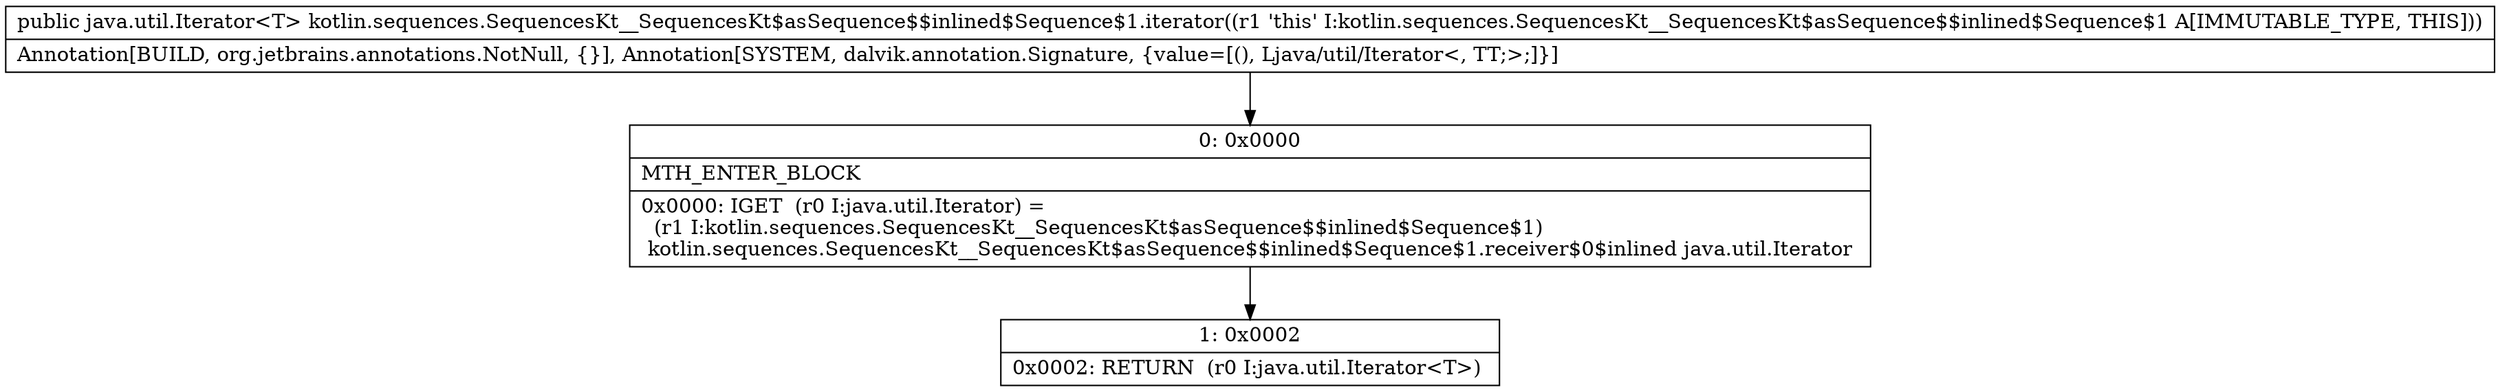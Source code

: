digraph "CFG forkotlin.sequences.SequencesKt__SequencesKt$asSequence$$inlined$Sequence$1.iterator()Ljava\/util\/Iterator;" {
Node_0 [shape=record,label="{0\:\ 0x0000|MTH_ENTER_BLOCK\l|0x0000: IGET  (r0 I:java.util.Iterator) = \l  (r1 I:kotlin.sequences.SequencesKt__SequencesKt$asSequence$$inlined$Sequence$1)\l kotlin.sequences.SequencesKt__SequencesKt$asSequence$$inlined$Sequence$1.receiver$0$inlined java.util.Iterator \l}"];
Node_1 [shape=record,label="{1\:\ 0x0002|0x0002: RETURN  (r0 I:java.util.Iterator\<T\>) \l}"];
MethodNode[shape=record,label="{public java.util.Iterator\<T\> kotlin.sequences.SequencesKt__SequencesKt$asSequence$$inlined$Sequence$1.iterator((r1 'this' I:kotlin.sequences.SequencesKt__SequencesKt$asSequence$$inlined$Sequence$1 A[IMMUTABLE_TYPE, THIS]))  | Annotation[BUILD, org.jetbrains.annotations.NotNull, \{\}], Annotation[SYSTEM, dalvik.annotation.Signature, \{value=[(), Ljava\/util\/Iterator\<, TT;\>;]\}]\l}"];
MethodNode -> Node_0;
Node_0 -> Node_1;
}

